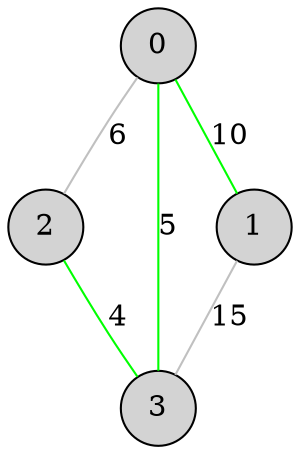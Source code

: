 graph MST {
    node [shape=circle, style=filled, fillcolor=lightgray];
    2 -- 3 [label=4, color=green];
    0 -- 3 [label=5, color=green];
    0 -- 2 [label=6, color=gray];
    0 -- 1 [label=10, color=green];
    1 -- 3 [label=15, color=gray];
}
